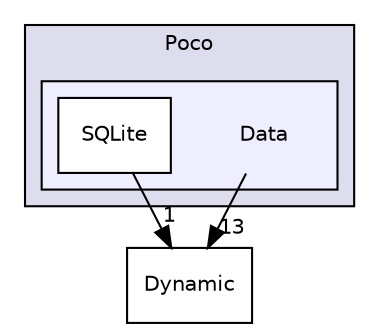 digraph "AppFrameWork/include/Poco/Data" {
  compound=true
  node [ fontsize="10", fontname="Helvetica"];
  edge [ labelfontsize="10", labelfontname="Helvetica"];
  subgraph clusterdir_59c12342eddca02fbd00a40f57d0211b {
    graph [ bgcolor="#ddddee", pencolor="black", label="Poco" fontname="Helvetica", fontsize="10", URL="dir_59c12342eddca02fbd00a40f57d0211b.html"]
  subgraph clusterdir_94d0c5440832e52db46290a2d2bb8e5c {
    graph [ bgcolor="#eeeeff", pencolor="black", label="" URL="dir_94d0c5440832e52db46290a2d2bb8e5c.html"];
    dir_94d0c5440832e52db46290a2d2bb8e5c [shape=plaintext label="Data"];
    dir_5b467229b9a8d9aaa3dbe8f2f43aca98 [shape=box label="SQLite" color="black" fillcolor="white" style="filled" URL="dir_5b467229b9a8d9aaa3dbe8f2f43aca98.html"];
  }
  }
  dir_e8a0e279e651add1e5476637e7093606 [shape=box label="Dynamic" URL="dir_e8a0e279e651add1e5476637e7093606.html"];
  dir_94d0c5440832e52db46290a2d2bb8e5c->dir_e8a0e279e651add1e5476637e7093606 [headlabel="13", labeldistance=1.5 headhref="dir_000026_000034.html"];
  dir_5b467229b9a8d9aaa3dbe8f2f43aca98->dir_e8a0e279e651add1e5476637e7093606 [headlabel="1", labeldistance=1.5 headhref="dir_000031_000034.html"];
}
